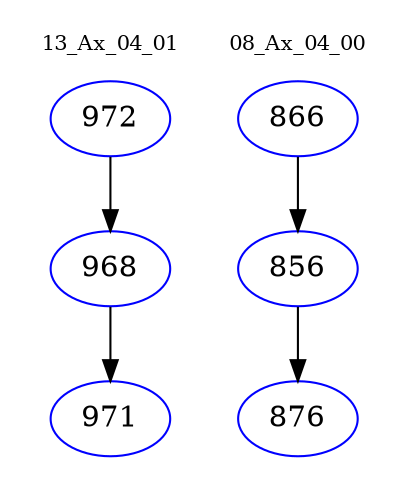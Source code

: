 digraph{
subgraph cluster_0 {
color = white
label = "13_Ax_04_01";
fontsize=10;
T0_972 [label="972", color="blue"]
T0_972 -> T0_968 [color="black"]
T0_968 [label="968", color="blue"]
T0_968 -> T0_971 [color="black"]
T0_971 [label="971", color="blue"]
}
subgraph cluster_1 {
color = white
label = "08_Ax_04_00";
fontsize=10;
T1_866 [label="866", color="blue"]
T1_866 -> T1_856 [color="black"]
T1_856 [label="856", color="blue"]
T1_856 -> T1_876 [color="black"]
T1_876 [label="876", color="blue"]
}
}
